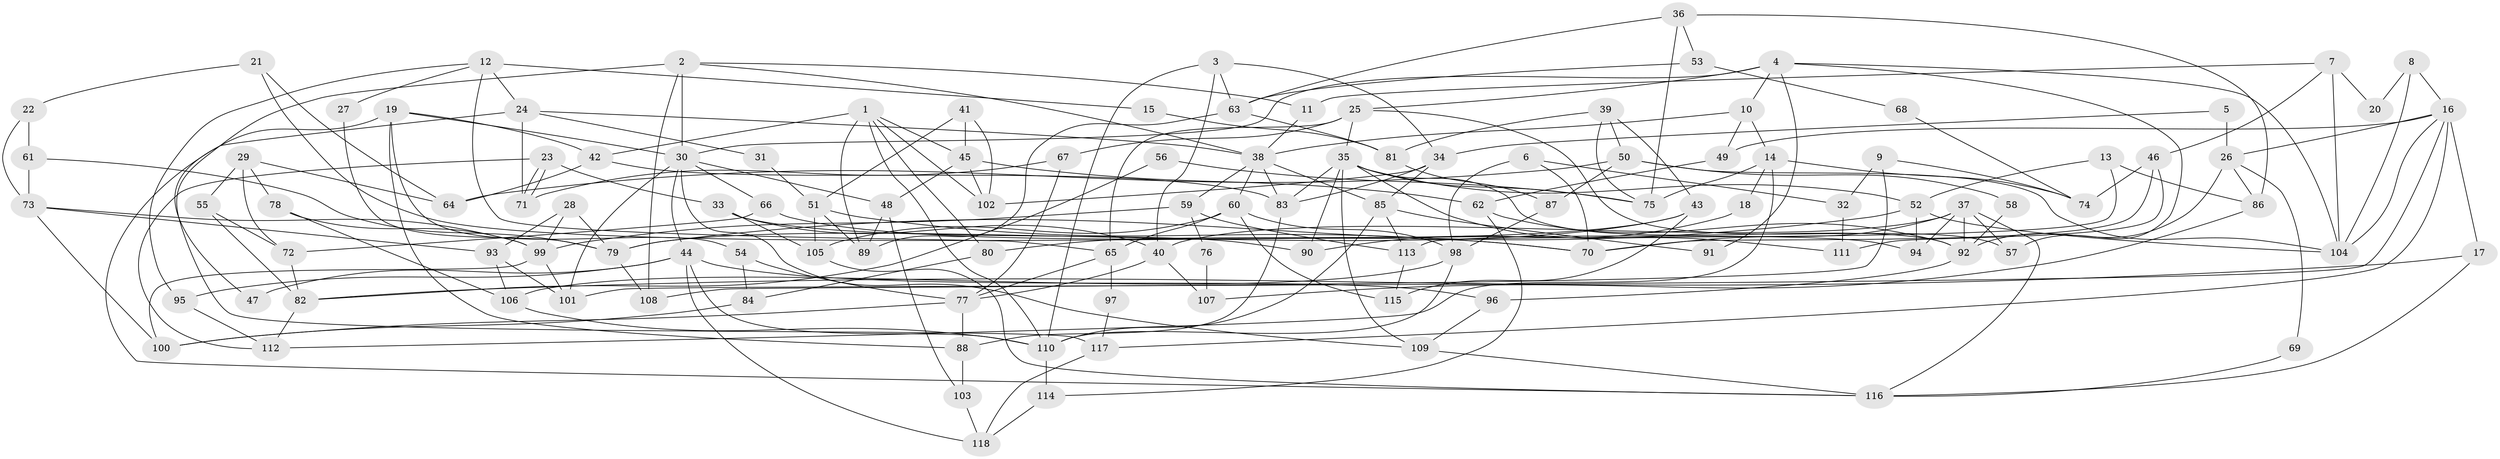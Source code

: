 // Generated by graph-tools (version 1.1) at 2025/14/03/09/25 04:14:52]
// undirected, 118 vertices, 236 edges
graph export_dot {
graph [start="1"]
  node [color=gray90,style=filled];
  1;
  2;
  3;
  4;
  5;
  6;
  7;
  8;
  9;
  10;
  11;
  12;
  13;
  14;
  15;
  16;
  17;
  18;
  19;
  20;
  21;
  22;
  23;
  24;
  25;
  26;
  27;
  28;
  29;
  30;
  31;
  32;
  33;
  34;
  35;
  36;
  37;
  38;
  39;
  40;
  41;
  42;
  43;
  44;
  45;
  46;
  47;
  48;
  49;
  50;
  51;
  52;
  53;
  54;
  55;
  56;
  57;
  58;
  59;
  60;
  61;
  62;
  63;
  64;
  65;
  66;
  67;
  68;
  69;
  70;
  71;
  72;
  73;
  74;
  75;
  76;
  77;
  78;
  79;
  80;
  81;
  82;
  83;
  84;
  85;
  86;
  87;
  88;
  89;
  90;
  91;
  92;
  93;
  94;
  95;
  96;
  97;
  98;
  99;
  100;
  101;
  102;
  103;
  104;
  105;
  106;
  107;
  108;
  109;
  110;
  111;
  112;
  113;
  114;
  115;
  116;
  117;
  118;
  1 -- 110;
  1 -- 102;
  1 -- 42;
  1 -- 45;
  1 -- 80;
  1 -- 89;
  2 -- 30;
  2 -- 117;
  2 -- 11;
  2 -- 38;
  2 -- 108;
  3 -- 40;
  3 -- 34;
  3 -- 63;
  3 -- 110;
  4 -- 57;
  4 -- 30;
  4 -- 10;
  4 -- 25;
  4 -- 91;
  4 -- 104;
  5 -- 34;
  5 -- 26;
  6 -- 32;
  6 -- 98;
  6 -- 70;
  7 -- 104;
  7 -- 11;
  7 -- 20;
  7 -- 46;
  8 -- 104;
  8 -- 16;
  8 -- 20;
  9 -- 74;
  9 -- 108;
  9 -- 32;
  10 -- 38;
  10 -- 14;
  10 -- 49;
  11 -- 38;
  12 -- 65;
  12 -- 95;
  12 -- 15;
  12 -- 24;
  12 -- 27;
  13 -- 113;
  13 -- 86;
  13 -- 52;
  14 -- 112;
  14 -- 18;
  14 -- 74;
  14 -- 75;
  15 -- 81;
  16 -- 104;
  16 -- 49;
  16 -- 17;
  16 -- 26;
  16 -- 101;
  16 -- 117;
  17 -- 116;
  17 -- 82;
  18 -- 90;
  19 -- 116;
  19 -- 30;
  19 -- 42;
  19 -- 54;
  19 -- 88;
  21 -- 94;
  21 -- 64;
  21 -- 22;
  22 -- 73;
  22 -- 61;
  23 -- 71;
  23 -- 71;
  23 -- 33;
  23 -- 112;
  24 -- 38;
  24 -- 31;
  24 -- 47;
  24 -- 71;
  25 -- 67;
  25 -- 35;
  25 -- 57;
  25 -- 65;
  26 -- 92;
  26 -- 69;
  26 -- 86;
  27 -- 79;
  28 -- 93;
  28 -- 79;
  28 -- 99;
  29 -- 55;
  29 -- 64;
  29 -- 72;
  29 -- 78;
  30 -- 48;
  30 -- 101;
  30 -- 44;
  30 -- 66;
  30 -- 109;
  31 -- 51;
  32 -- 111;
  33 -- 40;
  33 -- 105;
  33 -- 90;
  34 -- 83;
  34 -- 85;
  34 -- 102;
  35 -- 75;
  35 -- 52;
  35 -- 83;
  35 -- 90;
  35 -- 92;
  35 -- 109;
  35 -- 111;
  36 -- 75;
  36 -- 63;
  36 -- 53;
  36 -- 86;
  37 -- 92;
  37 -- 116;
  37 -- 40;
  37 -- 57;
  37 -- 70;
  37 -- 94;
  38 -- 83;
  38 -- 59;
  38 -- 60;
  38 -- 85;
  39 -- 81;
  39 -- 43;
  39 -- 50;
  39 -- 75;
  40 -- 77;
  40 -- 107;
  41 -- 51;
  41 -- 45;
  41 -- 102;
  42 -- 64;
  42 -- 83;
  43 -- 80;
  43 -- 79;
  43 -- 115;
  44 -- 110;
  44 -- 47;
  44 -- 95;
  44 -- 96;
  44 -- 118;
  45 -- 102;
  45 -- 48;
  45 -- 62;
  46 -- 70;
  46 -- 74;
  46 -- 111;
  48 -- 103;
  48 -- 89;
  49 -- 62;
  50 -- 104;
  50 -- 58;
  50 -- 64;
  50 -- 87;
  51 -- 70;
  51 -- 89;
  51 -- 105;
  52 -- 79;
  52 -- 94;
  52 -- 104;
  53 -- 63;
  53 -- 68;
  54 -- 77;
  54 -- 84;
  55 -- 82;
  55 -- 72;
  56 -- 75;
  56 -- 82;
  58 -- 92;
  59 -- 99;
  59 -- 76;
  59 -- 113;
  60 -- 115;
  60 -- 65;
  60 -- 98;
  60 -- 105;
  61 -- 73;
  61 -- 79;
  62 -- 92;
  62 -- 114;
  63 -- 89;
  63 -- 81;
  65 -- 77;
  65 -- 97;
  66 -- 70;
  66 -- 72;
  67 -- 71;
  67 -- 77;
  68 -- 74;
  69 -- 116;
  72 -- 82;
  73 -- 100;
  73 -- 93;
  73 -- 99;
  76 -- 107;
  77 -- 88;
  77 -- 100;
  78 -- 99;
  78 -- 106;
  79 -- 108;
  80 -- 84;
  81 -- 87;
  82 -- 112;
  83 -- 88;
  84 -- 100;
  85 -- 110;
  85 -- 91;
  85 -- 113;
  86 -- 107;
  87 -- 98;
  88 -- 103;
  92 -- 96;
  93 -- 101;
  93 -- 106;
  95 -- 112;
  96 -- 109;
  97 -- 117;
  98 -- 110;
  98 -- 106;
  99 -- 100;
  99 -- 101;
  103 -- 118;
  105 -- 116;
  106 -- 110;
  109 -- 116;
  110 -- 114;
  113 -- 115;
  114 -- 118;
  117 -- 118;
}
